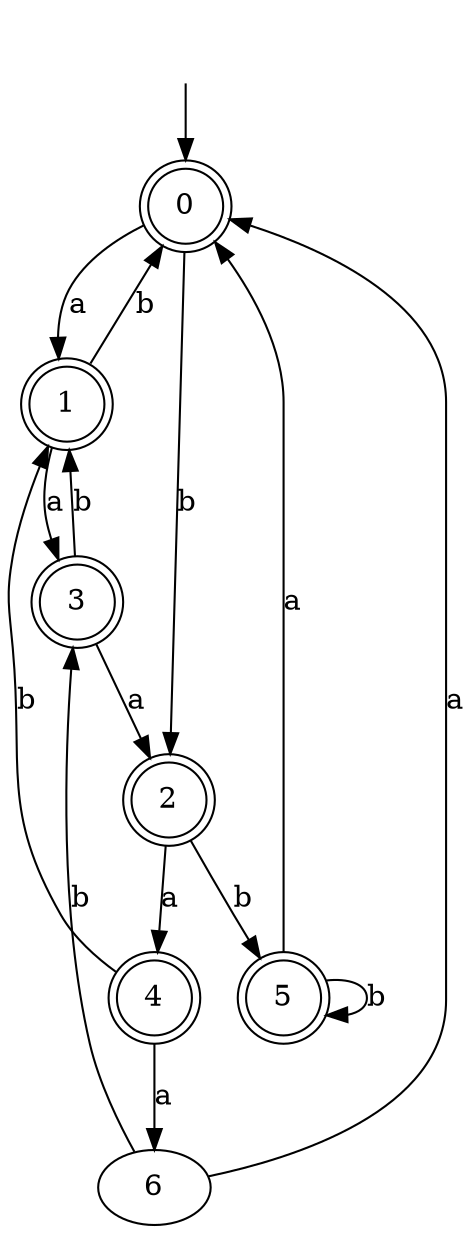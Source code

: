 digraph RandomDFA {
  __start0 [label="", shape=none];
  __start0 -> 0 [label=""];
  0 [shape=circle] [shape=doublecircle]
  0 -> 1 [label="a"]
  0 -> 2 [label="b"]
  1 [shape=doublecircle]
  1 -> 3 [label="a"]
  1 -> 0 [label="b"]
  2 [shape=doublecircle]
  2 -> 4 [label="a"]
  2 -> 5 [label="b"]
  3 [shape=doublecircle]
  3 -> 2 [label="a"]
  3 -> 1 [label="b"]
  4 [shape=doublecircle]
  4 -> 6 [label="a"]
  4 -> 1 [label="b"]
  5 [shape=doublecircle]
  5 -> 0 [label="a"]
  5 -> 5 [label="b"]
  6
  6 -> 0 [label="a"]
  6 -> 3 [label="b"]
}
